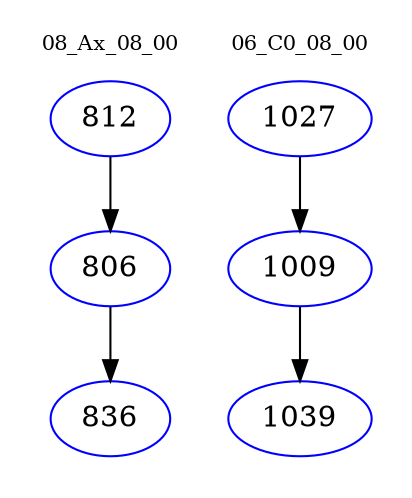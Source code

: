 digraph{
subgraph cluster_0 {
color = white
label = "08_Ax_08_00";
fontsize=10;
T0_812 [label="812", color="blue"]
T0_812 -> T0_806 [color="black"]
T0_806 [label="806", color="blue"]
T0_806 -> T0_836 [color="black"]
T0_836 [label="836", color="blue"]
}
subgraph cluster_1 {
color = white
label = "06_C0_08_00";
fontsize=10;
T1_1027 [label="1027", color="blue"]
T1_1027 -> T1_1009 [color="black"]
T1_1009 [label="1009", color="blue"]
T1_1009 -> T1_1039 [color="black"]
T1_1039 [label="1039", color="blue"]
}
}
